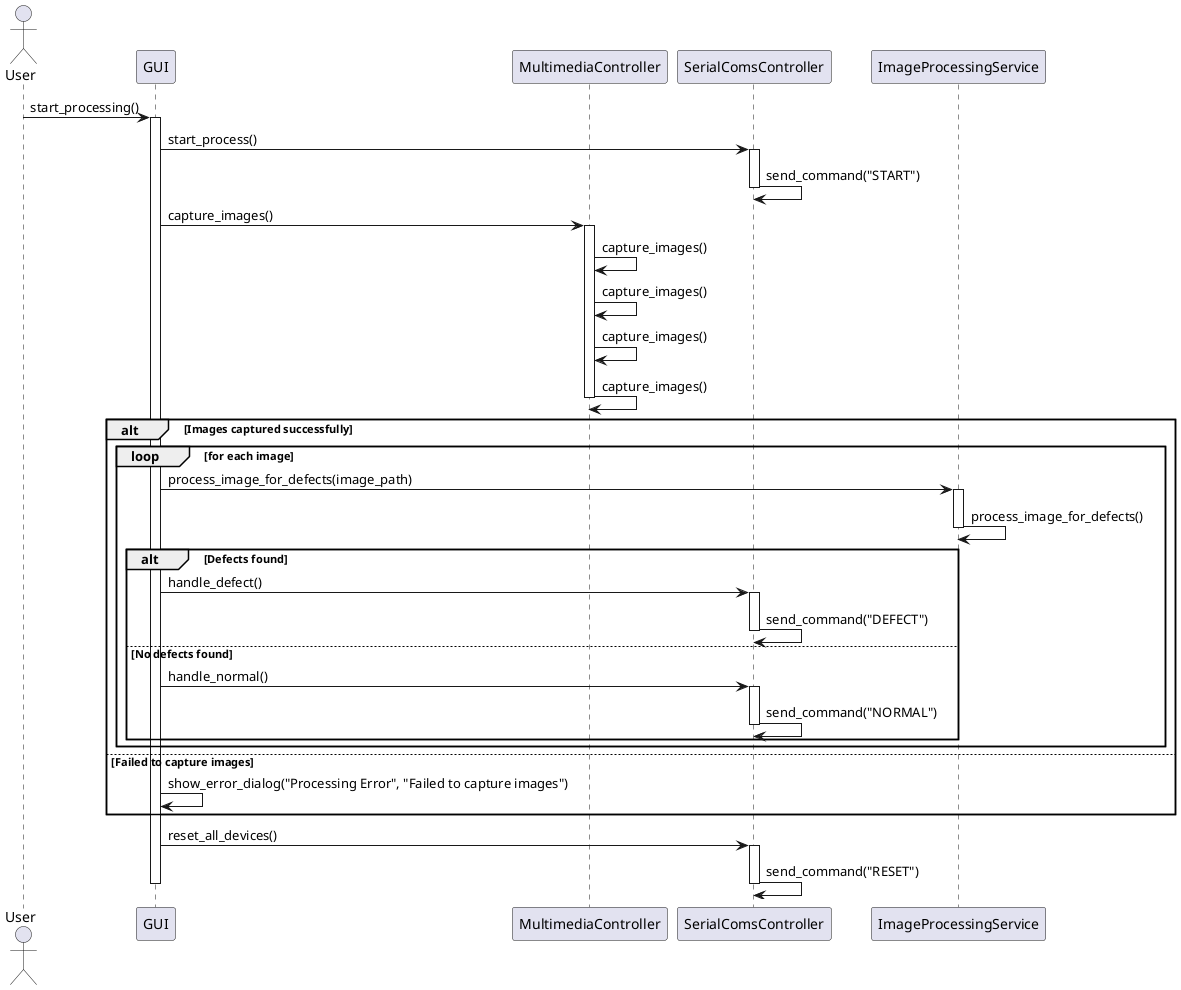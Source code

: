 @startuml

actor User

participant GUI
participant MultimediaController
participant SerialComsController
participant ImageProcessingService

User -> GUI: start_processing()
activate GUI

GUI -> SerialComsController: start_process()
activate SerialComsController
SerialComsController -> SerialComsController: send_command("START")
deactivate SerialComsController

GUI -> MultimediaController: capture_images()
activate MultimediaController
MultimediaController -> MultimediaController: capture_images()
MultimediaController -> MultimediaController: capture_images()
MultimediaController -> MultimediaController: capture_images()
MultimediaController -> MultimediaController: capture_images()
deactivate MultimediaController

alt Images captured successfully
    loop for each image
        GUI -> ImageProcessingService: process_image_for_defects(image_path)
        activate ImageProcessingService
        ImageProcessingService -> ImageProcessingService: process_image_for_defects()
        deactivate ImageProcessingService

        alt Defects found
            GUI -> SerialComsController: handle_defect()
            activate SerialComsController
            SerialComsController -> SerialComsController: send_command("DEFECT")
            deactivate SerialComsController
        else No defects found
            GUI -> SerialComsController: handle_normal()
            activate SerialComsController
            SerialComsController -> SerialComsController: send_command("NORMAL")
            deactivate SerialComsController
        end
    end
else Failed to capture images
    GUI -> GUI: show_error_dialog("Processing Error", "Failed to capture images")
end

GUI -> SerialComsController: reset_all_devices()
activate SerialComsController
SerialComsController -> SerialComsController: send_command("RESET")
deactivate SerialComsController

deactivate GUI

@enduml